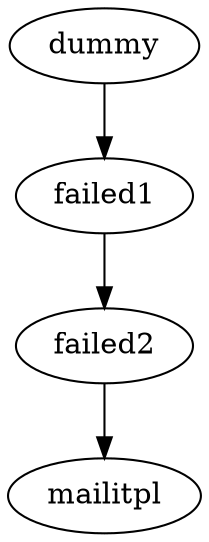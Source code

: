 digraph email {
    dummy -> failed1 -> failed2
    failed2 -> mailitpl [nonstrict="true"]
    dummy [
        name="dummy"
        type="dummy"
        output="/tmp/hpipe/examples/email/output/${bizdate}/dummy"
        ]
    failed1 [
        name="failed1"
        type="script"
        interpreter="bash"
        output="/tmp/hpipe/examples/email/output/${bizdate}/failed1"
        script="failed.sh ${bizdate} 'space and' 'XX YY' xxx-asdf_rr.sh ${job_report}"
        ]
    failed2 [
        name="failed2"
        type="script"
        interpreter="bash"
        output="/tmp/hpipe/examples/email/output/${bizdate}/failed2"
        script="failed.sh ${bizdate} 'space and' 'XX YY' xxx-asdf_rr.sh ${job_report}"
        ]
    mailitpl [
        name="mailit.pl"
        type="script"
        interpreter="perl"
        output="/tmp/hpipe/examples/email/output/${bizdate}/mailit.pl"
        script="mailit.pl ${bizdate} ${job_report}"
        ]
}
